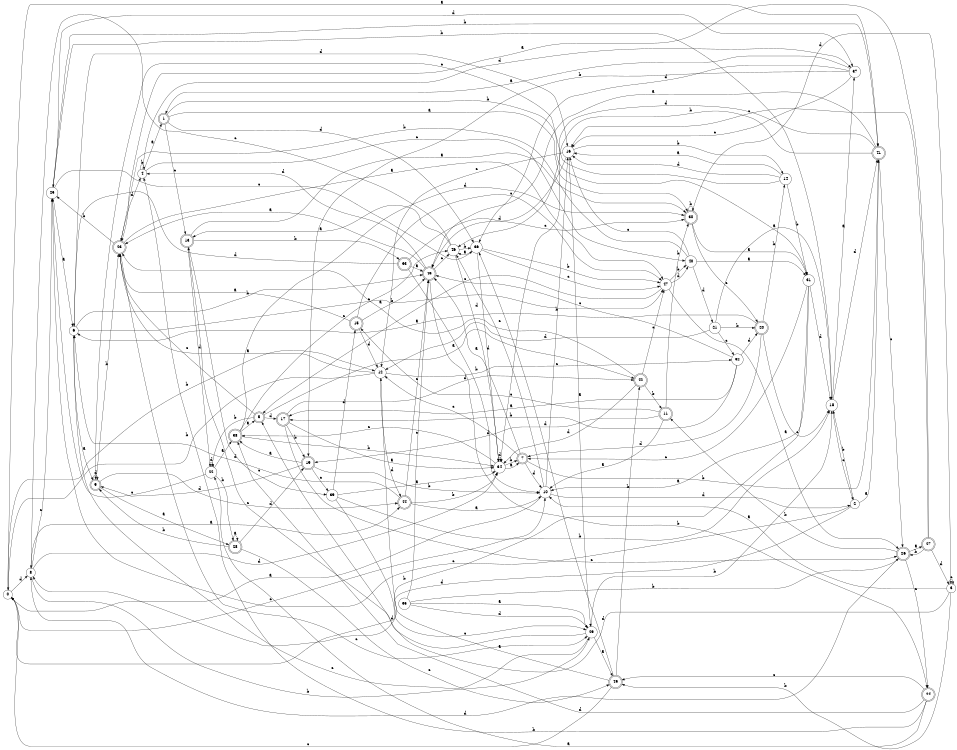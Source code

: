 digraph n39_4 {
__start0 [label="" shape="none"];

rankdir=LR;
size="8,5";

s0 [style="filled", color="black", fillcolor="white" shape="circle", label="0"];
s1 [style="rounded,filled", color="black", fillcolor="white" shape="doublecircle", label="1"];
s2 [style="filled", color="black", fillcolor="white" shape="circle", label="2"];
s3 [style="filled", color="black", fillcolor="white" shape="circle", label="3"];
s4 [style="filled", color="black", fillcolor="white" shape="circle", label="4"];
s5 [style="rounded,filled", color="black", fillcolor="white" shape="doublecircle", label="5"];
s6 [style="filled", color="black", fillcolor="white" shape="circle", label="6"];
s7 [style="rounded,filled", color="black", fillcolor="white" shape="doublecircle", label="7"];
s8 [style="filled", color="black", fillcolor="white" shape="circle", label="8"];
s9 [style="rounded,filled", color="black", fillcolor="white" shape="doublecircle", label="9"];
s10 [style="filled", color="black", fillcolor="white" shape="circle", label="10"];
s11 [style="rounded,filled", color="black", fillcolor="white" shape="doublecircle", label="11"];
s12 [style="filled", color="black", fillcolor="white" shape="circle", label="12"];
s13 [style="rounded,filled", color="black", fillcolor="white" shape="doublecircle", label="13"];
s14 [style="filled", color="black", fillcolor="white" shape="circle", label="14"];
s15 [style="rounded,filled", color="black", fillcolor="white" shape="doublecircle", label="15"];
s16 [style="filled", color="black", fillcolor="white" shape="circle", label="16"];
s17 [style="rounded,filled", color="black", fillcolor="white" shape="doublecircle", label="17"];
s18 [style="filled", color="black", fillcolor="white" shape="circle", label="18"];
s19 [style="rounded,filled", color="black", fillcolor="white" shape="doublecircle", label="19"];
s20 [style="rounded,filled", color="black", fillcolor="white" shape="doublecircle", label="20"];
s21 [style="filled", color="black", fillcolor="white" shape="circle", label="21"];
s22 [style="filled", color="black", fillcolor="white" shape="circle", label="22"];
s23 [style="rounded,filled", color="black", fillcolor="white" shape="doublecircle", label="23"];
s24 [style="rounded,filled", color="black", fillcolor="white" shape="doublecircle", label="24"];
s25 [style="filled", color="black", fillcolor="white" shape="circle", label="25"];
s26 [style="rounded,filled", color="black", fillcolor="white" shape="doublecircle", label="26"];
s27 [style="rounded,filled", color="black", fillcolor="white" shape="doublecircle", label="27"];
s28 [style="rounded,filled", color="black", fillcolor="white" shape="doublecircle", label="28"];
s29 [style="filled", color="black", fillcolor="white" shape="circle", label="29"];
s30 [style="rounded,filled", color="black", fillcolor="white" shape="doublecircle", label="30"];
s31 [style="filled", color="black", fillcolor="white" shape="circle", label="31"];
s32 [style="filled", color="black", fillcolor="white" shape="circle", label="32"];
s33 [style="rounded,filled", color="black", fillcolor="white" shape="doublecircle", label="33"];
s34 [style="filled", color="black", fillcolor="white" shape="circle", label="34"];
s35 [style="filled", color="black", fillcolor="white" shape="circle", label="35"];
s36 [style="filled", color="black", fillcolor="white" shape="circle", label="36"];
s37 [style="filled", color="black", fillcolor="white" shape="circle", label="37"];
s38 [style="rounded,filled", color="black", fillcolor="white" shape="doublecircle", label="38"];
s39 [style="filled", color="black", fillcolor="white" shape="circle", label="39"];
s40 [style="filled", color="black", fillcolor="white" shape="circle", label="40"];
s41 [style="rounded,filled", color="black", fillcolor="white" shape="doublecircle", label="41"];
s42 [style="rounded,filled", color="black", fillcolor="white" shape="doublecircle", label="42"];
s43 [style="rounded,filled", color="black", fillcolor="white" shape="doublecircle", label="43"];
s44 [style="rounded,filled", color="black", fillcolor="white" shape="doublecircle", label="44"];
s45 [style="rounded,filled", color="black", fillcolor="white" shape="doublecircle", label="45"];
s46 [style="filled", color="black", fillcolor="white" shape="circle", label="46"];
s47 [style="filled", color="black", fillcolor="white" shape="circle", label="47"];
s0 -> s41 [label="a"];
s0 -> s12 [label="b"];
s0 -> s10 [label="c"];
s0 -> s8 [label="d"];
s1 -> s30 [label="a"];
s1 -> s31 [label="b"];
s1 -> s13 [label="c"];
s1 -> s36 [label="d"];
s2 -> s41 [label="a"];
s2 -> s18 [label="b"];
s2 -> s25 [label="c"];
s2 -> s8 [label="d"];
s3 -> s10 [label="a"];
s3 -> s45 [label="b"];
s3 -> s3 [label="c"];
s3 -> s5 [label="d"];
s4 -> s1 [label="a"];
s4 -> s4 [label="b"];
s4 -> s40 [label="c"];
s4 -> s37 [label="d"];
s5 -> s42 [label="a"];
s5 -> s22 [label="b"];
s5 -> s23 [label="c"];
s5 -> s17 [label="d"];
s6 -> s9 [label="a"];
s6 -> s43 [label="b"];
s6 -> s47 [label="c"];
s6 -> s16 [label="d"];
s7 -> s43 [label="a"];
s7 -> s41 [label="b"];
s7 -> s12 [label="c"];
s7 -> s10 [label="d"];
s8 -> s44 [label="a"];
s8 -> s29 [label="b"];
s8 -> s25 [label="c"];
s8 -> s34 [label="d"];
s9 -> s28 [label="a"];
s9 -> s23 [label="b"];
s9 -> s44 [label="c"];
s9 -> s9 [label="d"];
s10 -> s0 [label="a"];
s10 -> s16 [label="b"];
s10 -> s46 [label="c"];
s10 -> s2 [label="d"];
s11 -> s10 [label="a"];
s11 -> s30 [label="b"];
s11 -> s15 [label="c"];
s11 -> s19 [label="d"];
s12 -> s23 [label="a"];
s12 -> s0 [label="b"];
s12 -> s32 [label="c"];
s12 -> s44 [label="d"];
s13 -> s30 [label="a"];
s13 -> s33 [label="b"];
s13 -> s39 [label="c"];
s13 -> s22 [label="d"];
s14 -> s16 [label="a"];
s14 -> s31 [label="b"];
s14 -> s9 [label="c"];
s14 -> s16 [label="d"];
s15 -> s23 [label="a"];
s15 -> s43 [label="b"];
s15 -> s47 [label="c"];
s15 -> s12 [label="d"];
s16 -> s29 [label="a"];
s16 -> s14 [label="b"];
s16 -> s12 [label="c"];
s16 -> s43 [label="d"];
s17 -> s34 [label="a"];
s17 -> s19 [label="b"];
s17 -> s26 [label="c"];
s17 -> s42 [label="d"];
s18 -> s37 [label="a"];
s18 -> s25 [label="b"];
s18 -> s2 [label="c"];
s18 -> s41 [label="d"];
s19 -> s38 [label="a"];
s19 -> s10 [label="b"];
s19 -> s39 [label="c"];
s19 -> s9 [label="d"];
s20 -> s6 [label="a"];
s20 -> s14 [label="b"];
s20 -> s18 [label="c"];
s20 -> s7 [label="d"];
s21 -> s18 [label="a"];
s21 -> s20 [label="b"];
s21 -> s32 [label="c"];
s21 -> s12 [label="d"];
s22 -> s38 [label="a"];
s22 -> s28 [label="b"];
s22 -> s25 [label="c"];
s22 -> s22 [label="d"];
s23 -> s47 [label="a"];
s23 -> s25 [label="b"];
s23 -> s29 [label="c"];
s23 -> s4 [label="d"];
s24 -> s22 [label="a"];
s24 -> s4 [label="b"];
s24 -> s45 [label="c"];
s24 -> s38 [label="d"];
s25 -> s6 [label="a"];
s25 -> s41 [label="b"];
s25 -> s36 [label="c"];
s25 -> s37 [label="d"];
s26 -> s27 [label="a"];
s26 -> s11 [label="b"];
s26 -> s24 [label="c"];
s26 -> s8 [label="d"];
s27 -> s23 [label="a"];
s27 -> s26 [label="b"];
s27 -> s16 [label="c"];
s27 -> s3 [label="d"];
s28 -> s28 [label="a"];
s28 -> s9 [label="b"];
s28 -> s45 [label="c"];
s28 -> s19 [label="d"];
s29 -> s45 [label="a"];
s29 -> s18 [label="b"];
s29 -> s6 [label="c"];
s29 -> s13 [label="d"];
s30 -> s31 [label="a"];
s30 -> s30 [label="b"];
s30 -> s20 [label="c"];
s30 -> s3 [label="d"];
s31 -> s10 [label="a"];
s31 -> s0 [label="b"];
s31 -> s7 [label="c"];
s31 -> s18 [label="d"];
s32 -> s17 [label="a"];
s32 -> s17 [label="b"];
s32 -> s43 [label="c"];
s32 -> s20 [label="d"];
s33 -> s43 [label="a"];
s33 -> s10 [label="b"];
s33 -> s30 [label="c"];
s33 -> s6 [label="d"];
s34 -> s7 [label="a"];
s34 -> s7 [label="b"];
s34 -> s38 [label="c"];
s34 -> s34 [label="d"];
s35 -> s29 [label="a"];
s35 -> s26 [label="b"];
s35 -> s43 [label="c"];
s35 -> s29 [label="d"];
s36 -> s46 [label="a"];
s36 -> s47 [label="b"];
s36 -> s47 [label="c"];
s36 -> s34 [label="d"];
s37 -> s1 [label="a"];
s37 -> s19 [label="b"];
s37 -> s16 [label="c"];
s37 -> s36 [label="d"];
s38 -> s5 [label="a"];
s38 -> s34 [label="b"];
s38 -> s46 [label="c"];
s38 -> s30 [label="d"];
s39 -> s34 [label="a"];
s39 -> s18 [label="b"];
s39 -> s29 [label="c"];
s39 -> s15 [label="d"];
s40 -> s31 [label="a"];
s40 -> s23 [label="b"];
s40 -> s16 [label="c"];
s40 -> s21 [label="d"];
s41 -> s43 [label="a"];
s41 -> s34 [label="b"];
s41 -> s26 [label="c"];
s41 -> s46 [label="d"];
s42 -> s23 [label="a"];
s42 -> s11 [label="b"];
s42 -> s47 [label="c"];
s42 -> s34 [label="d"];
s43 -> s23 [label="a"];
s43 -> s24 [label="b"];
s43 -> s46 [label="c"];
s43 -> s4 [label="d"];
s44 -> s10 [label="a"];
s44 -> s34 [label="b"];
s44 -> s43 [label="c"];
s44 -> s6 [label="d"];
s45 -> s12 [label="a"];
s45 -> s42 [label="b"];
s45 -> s0 [label="c"];
s45 -> s36 [label="d"];
s46 -> s13 [label="a"];
s46 -> s36 [label="b"];
s46 -> s8 [label="c"];
s46 -> s34 [label="d"];
s47 -> s26 [label="a"];
s47 -> s40 [label="b"];
s47 -> s5 [label="c"];
s47 -> s40 [label="d"];

}